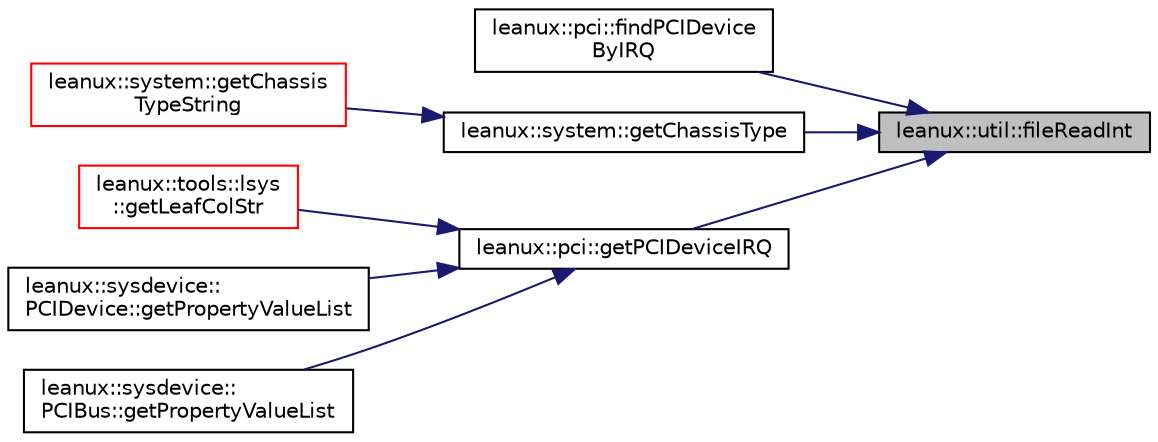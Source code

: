 digraph "leanux::util::fileReadInt"
{
 // LATEX_PDF_SIZE
  bgcolor="transparent";
  edge [fontname="Helvetica",fontsize="10",labelfontname="Helvetica",labelfontsize="10"];
  node [fontname="Helvetica",fontsize="10",shape=record];
  rankdir="RL";
  Node1 [label="leanux::util::fileReadInt",height=0.2,width=0.4,color="black", fillcolor="grey75", style="filled", fontcolor="black",tooltip="read the first data in the file as a string representation of a signed int."];
  Node1 -> Node2 [dir="back",color="midnightblue",fontsize="10",style="solid",fontname="Helvetica"];
  Node2 [label="leanux::pci::findPCIDevice\lByIRQ",height=0.2,width=0.4,color="black",URL="$namespaceleanux_1_1pci.html#ac20fe85adfa5c85d69820d5a083bdf5f",tooltip="return a device path relative to /sys/devices to the PCI device assigned the irq"];
  Node1 -> Node3 [dir="back",color="midnightblue",fontsize="10",style="solid",fontname="Helvetica"];
  Node3 [label="leanux::system::getChassisType",height=0.2,width=0.4,color="black",URL="$namespaceleanux_1_1system.html#a1ab19aa4db47eac1c96cd0f456475fbc",tooltip="Get the system chassis type."];
  Node3 -> Node4 [dir="back",color="midnightblue",fontsize="10",style="solid",fontname="Helvetica"];
  Node4 [label="leanux::system::getChassis\lTypeString",height=0.2,width=0.4,color="red",URL="$namespaceleanux_1_1system.html#a4353472fef02fbaaf6a6051f19323a1f",tooltip="Get the system chassis type as a std::string."];
  Node1 -> Node9 [dir="back",color="midnightblue",fontsize="10",style="solid",fontname="Helvetica"];
  Node9 [label="leanux::pci::getPCIDeviceIRQ",height=0.2,width=0.4,color="black",URL="$namespaceleanux_1_1pci.html#a516af433630717aadba97a39c7f99361",tooltip="Get the IRQ assigned to a PCI device."];
  Node9 -> Node10 [dir="back",color="midnightblue",fontsize="10",style="solid",fontname="Helvetica"];
  Node10 [label="leanux::tools::lsys\l::getLeafColStr",height=0.2,width=0.4,color="red",URL="$namespaceleanux_1_1tools_1_1lsys.html#a4a56050ff78d8c77b6a699ff6d5aea50",tooltip="get named field attributes for the SysDevice."];
  Node9 -> Node15 [dir="back",color="midnightblue",fontsize="10",style="solid",fontname="Helvetica"];
  Node15 [label="leanux::sysdevice::\lPCIDevice::getPropertyValueList",height=0.2,width=0.4,color="black",URL="$classleanux_1_1sysdevice_1_1PCIDevice.html#a226c6285004593dad421a814e57fb505",tooltip=" "];
  Node9 -> Node16 [dir="back",color="midnightblue",fontsize="10",style="solid",fontname="Helvetica"];
  Node16 [label="leanux::sysdevice::\lPCIBus::getPropertyValueList",height=0.2,width=0.4,color="black",URL="$classleanux_1_1sysdevice_1_1PCIBus.html#aa16e0e79f92e04a8e3cfebae0b133e23",tooltip=" "];
}
